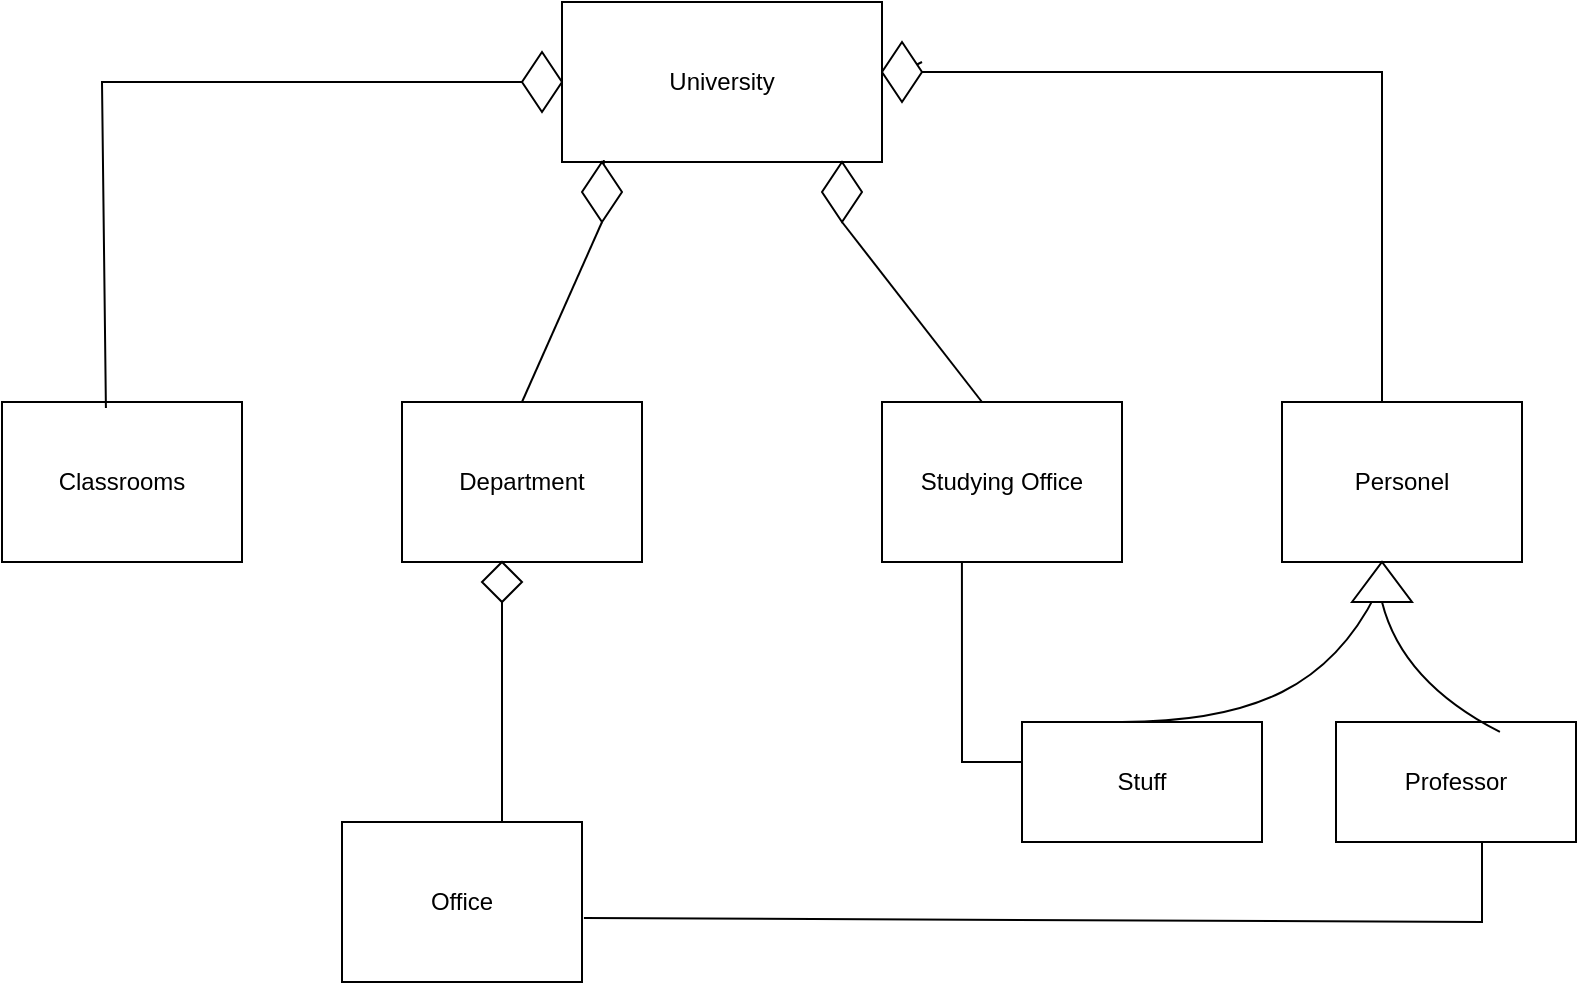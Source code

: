 <mxfile version="17.4.6" type="device"><diagram id="cie3r4MFYOu-bjG561jR" name="Page-1"><mxGraphModel dx="884" dy="482" grid="1" gridSize="10" guides="1" tooltips="1" connect="1" arrows="1" fold="1" page="1" pageScale="1" pageWidth="827" pageHeight="1169" math="0" shadow="0"><root><mxCell id="0"/><mxCell id="1" parent="0"/><mxCell id="rzDsEpgMUbA_A5oDCM9q-1" value="University" style="rounded=0;whiteSpace=wrap;html=1;" vertex="1" parent="1"><mxGeometry x="320" width="160" height="80" as="geometry"/></mxCell><mxCell id="rzDsEpgMUbA_A5oDCM9q-3" value="Classrooms" style="rounded=0;whiteSpace=wrap;html=1;" vertex="1" parent="1"><mxGeometry x="40" y="200" width="120" height="80" as="geometry"/></mxCell><mxCell id="rzDsEpgMUbA_A5oDCM9q-4" value="Department" style="rounded=0;whiteSpace=wrap;html=1;" vertex="1" parent="1"><mxGeometry x="240" y="200" width="120" height="80" as="geometry"/></mxCell><mxCell id="rzDsEpgMUbA_A5oDCM9q-5" value="Studying Office" style="rounded=0;whiteSpace=wrap;html=1;" vertex="1" parent="1"><mxGeometry x="480" y="200" width="120" height="80" as="geometry"/></mxCell><mxCell id="rzDsEpgMUbA_A5oDCM9q-6" value="Office" style="rounded=0;whiteSpace=wrap;html=1;" vertex="1" parent="1"><mxGeometry x="210" y="410" width="120" height="80" as="geometry"/></mxCell><mxCell id="rzDsEpgMUbA_A5oDCM9q-7" value="Personel" style="rounded=0;whiteSpace=wrap;html=1;" vertex="1" parent="1"><mxGeometry x="680" y="200" width="120" height="80" as="geometry"/></mxCell><mxCell id="rzDsEpgMUbA_A5oDCM9q-8" value="Professor" style="rounded=0;whiteSpace=wrap;html=1;" vertex="1" parent="1"><mxGeometry x="707" y="360" width="120" height="60" as="geometry"/></mxCell><mxCell id="rzDsEpgMUbA_A5oDCM9q-9" value="Stuff" style="rounded=0;whiteSpace=wrap;html=1;" vertex="1" parent="1"><mxGeometry x="550" y="360" width="120" height="60" as="geometry"/></mxCell><mxCell id="rzDsEpgMUbA_A5oDCM9q-12" value="" style="endArrow=none;html=1;rounded=0;entryX=0.131;entryY=0.988;entryDx=0;entryDy=0;entryPerimeter=0;startArrow=none;" edge="1" parent="1" source="rzDsEpgMUbA_A5oDCM9q-17" target="rzDsEpgMUbA_A5oDCM9q-1"><mxGeometry width="50" height="50" relative="1" as="geometry"><mxPoint x="300" y="200" as="sourcePoint"/><mxPoint x="350" y="150" as="targetPoint"/><Array as="points"/></mxGeometry></mxCell><mxCell id="rzDsEpgMUbA_A5oDCM9q-13" value="" style="endArrow=none;html=1;rounded=0;startArrow=none;" edge="1" parent="1" source="rzDsEpgMUbA_A5oDCM9q-20"><mxGeometry width="50" height="50" relative="1" as="geometry"><mxPoint x="530" y="200" as="sourcePoint"/><mxPoint x="460" y="90" as="targetPoint"/><Array as="points"/></mxGeometry></mxCell><mxCell id="rzDsEpgMUbA_A5oDCM9q-14" value="" style="endArrow=none;html=1;rounded=0;startArrow=none;" edge="1" parent="1" source="rzDsEpgMUbA_A5oDCM9q-22"><mxGeometry width="50" height="50" relative="1" as="geometry"><mxPoint x="730" y="200" as="sourcePoint"/><mxPoint x="500" y="30" as="targetPoint"/><Array as="points"/></mxGeometry></mxCell><mxCell id="rzDsEpgMUbA_A5oDCM9q-15" value="" style="rhombus;whiteSpace=wrap;html=1;" vertex="1" parent="1"><mxGeometry x="300" y="25" width="20" height="30" as="geometry"/></mxCell><mxCell id="rzDsEpgMUbA_A5oDCM9q-16" value="" style="endArrow=none;html=1;rounded=0;entryX=0;entryY=0.5;entryDx=0;entryDy=0;exitX=0.433;exitY=0.038;exitDx=0;exitDy=0;exitPerimeter=0;" edge="1" parent="1" source="rzDsEpgMUbA_A5oDCM9q-3" target="rzDsEpgMUbA_A5oDCM9q-15"><mxGeometry width="50" height="50" relative="1" as="geometry"><mxPoint x="91.96" y="203.04" as="sourcePoint"/><mxPoint x="320" y="40" as="targetPoint"/><Array as="points"><mxPoint x="90" y="40"/></Array></mxGeometry></mxCell><mxCell id="rzDsEpgMUbA_A5oDCM9q-17" value="" style="rhombus;whiteSpace=wrap;html=1;rotation=0;" vertex="1" parent="1"><mxGeometry x="330" y="80" width="20" height="30" as="geometry"/></mxCell><mxCell id="rzDsEpgMUbA_A5oDCM9q-18" value="" style="endArrow=none;html=1;rounded=0;" edge="1" parent="1"><mxGeometry width="50" height="50" relative="1" as="geometry"><mxPoint x="300" y="200" as="sourcePoint"/><mxPoint x="340" y="110" as="targetPoint"/><Array as="points"/></mxGeometry></mxCell><mxCell id="rzDsEpgMUbA_A5oDCM9q-20" value="" style="rhombus;whiteSpace=wrap;html=1;" vertex="1" parent="1"><mxGeometry x="450" y="80" width="20" height="30" as="geometry"/></mxCell><mxCell id="rzDsEpgMUbA_A5oDCM9q-21" value="" style="endArrow=none;html=1;rounded=0;" edge="1" parent="1"><mxGeometry width="50" height="50" relative="1" as="geometry"><mxPoint x="530" y="200" as="sourcePoint"/><mxPoint x="460" y="110" as="targetPoint"/><Array as="points"/></mxGeometry></mxCell><mxCell id="rzDsEpgMUbA_A5oDCM9q-22" value="" style="rhombus;whiteSpace=wrap;html=1;" vertex="1" parent="1"><mxGeometry x="480" y="20" width="20" height="30" as="geometry"/></mxCell><mxCell id="rzDsEpgMUbA_A5oDCM9q-23" value="" style="endArrow=none;html=1;rounded=0;" edge="1" parent="1" target="rzDsEpgMUbA_A5oDCM9q-22"><mxGeometry width="50" height="50" relative="1" as="geometry"><mxPoint x="730" y="200" as="sourcePoint"/><mxPoint x="500" y="30" as="targetPoint"/><Array as="points"><mxPoint x="730" y="35"/></Array></mxGeometry></mxCell><mxCell id="rzDsEpgMUbA_A5oDCM9q-24" value="" style="endArrow=none;html=1;rounded=0;startArrow=none;" edge="1" parent="1" source="rzDsEpgMUbA_A5oDCM9q-25"><mxGeometry width="50" height="50" relative="1" as="geometry"><mxPoint x="190" y="360" as="sourcePoint"/><mxPoint x="290" y="290" as="targetPoint"/><Array as="points"/></mxGeometry></mxCell><mxCell id="rzDsEpgMUbA_A5oDCM9q-25" value="" style="rhombus;whiteSpace=wrap;html=1;rotation=0;" vertex="1" parent="1"><mxGeometry x="280" y="280" width="20" height="20" as="geometry"/></mxCell><mxCell id="rzDsEpgMUbA_A5oDCM9q-26" value="" style="endArrow=none;html=1;rounded=0;" edge="1" parent="1" target="rzDsEpgMUbA_A5oDCM9q-25"><mxGeometry width="50" height="50" relative="1" as="geometry"><mxPoint x="290" y="410" as="sourcePoint"/><mxPoint x="290" y="290" as="targetPoint"/><Array as="points"/></mxGeometry></mxCell><mxCell id="rzDsEpgMUbA_A5oDCM9q-27" value="" style="curved=1;endArrow=classic;html=1;rounded=0;" edge="1" parent="1"><mxGeometry width="50" height="50" relative="1" as="geometry"><mxPoint x="600" y="360" as="sourcePoint"/><mxPoint x="730" y="290" as="targetPoint"/><Array as="points"><mxPoint x="650" y="360"/><mxPoint x="710" y="330"/></Array></mxGeometry></mxCell><mxCell id="rzDsEpgMUbA_A5oDCM9q-28" value="" style="curved=1;endArrow=classic;html=1;rounded=0;exitX=0;exitY=0.5;exitDx=0;exitDy=0;startArrow=none;" edge="1" parent="1" source="rzDsEpgMUbA_A5oDCM9q-29"><mxGeometry width="50" height="50" relative="1" as="geometry"><mxPoint x="742" y="360" as="sourcePoint"/><mxPoint x="730" y="300" as="targetPoint"/><Array as="points"/></mxGeometry></mxCell><mxCell id="rzDsEpgMUbA_A5oDCM9q-29" value="" style="triangle;whiteSpace=wrap;html=1;rotation=-90;" vertex="1" parent="1"><mxGeometry x="720" y="275" width="20" height="30" as="geometry"/></mxCell><mxCell id="rzDsEpgMUbA_A5oDCM9q-30" value="" style="curved=1;endArrow=none;html=1;rounded=0;exitX=0.683;exitY=0.083;exitDx=0;exitDy=0;exitPerimeter=0;entryX=0;entryY=0.5;entryDx=0;entryDy=0;" edge="1" parent="1" source="rzDsEpgMUbA_A5oDCM9q-8" target="rzDsEpgMUbA_A5oDCM9q-29"><mxGeometry width="50" height="50" relative="1" as="geometry"><mxPoint x="788.96" y="352.98" as="sourcePoint"/><mxPoint x="730" y="300" as="targetPoint"/><Array as="points"><mxPoint x="740" y="340"/></Array></mxGeometry></mxCell><mxCell id="rzDsEpgMUbA_A5oDCM9q-35" value="" style="endArrow=none;html=1;rounded=0;exitX=1.008;exitY=0.6;exitDx=0;exitDy=0;exitPerimeter=0;" edge="1" parent="1" source="rzDsEpgMUbA_A5oDCM9q-6"><mxGeometry width="50" height="50" relative="1" as="geometry"><mxPoint x="730" y="470" as="sourcePoint"/><mxPoint x="780" y="420" as="targetPoint"/><Array as="points"><mxPoint x="780" y="460"/></Array></mxGeometry></mxCell><mxCell id="rzDsEpgMUbA_A5oDCM9q-36" value="" style="endArrow=none;html=1;rounded=0;exitX=0.333;exitY=1;exitDx=0;exitDy=0;exitPerimeter=0;" edge="1" parent="1" source="rzDsEpgMUbA_A5oDCM9q-5"><mxGeometry width="50" height="50" relative="1" as="geometry"><mxPoint x="500" y="430" as="sourcePoint"/><mxPoint x="550" y="380" as="targetPoint"/><Array as="points"><mxPoint x="520" y="380"/></Array></mxGeometry></mxCell></root></mxGraphModel></diagram></mxfile>